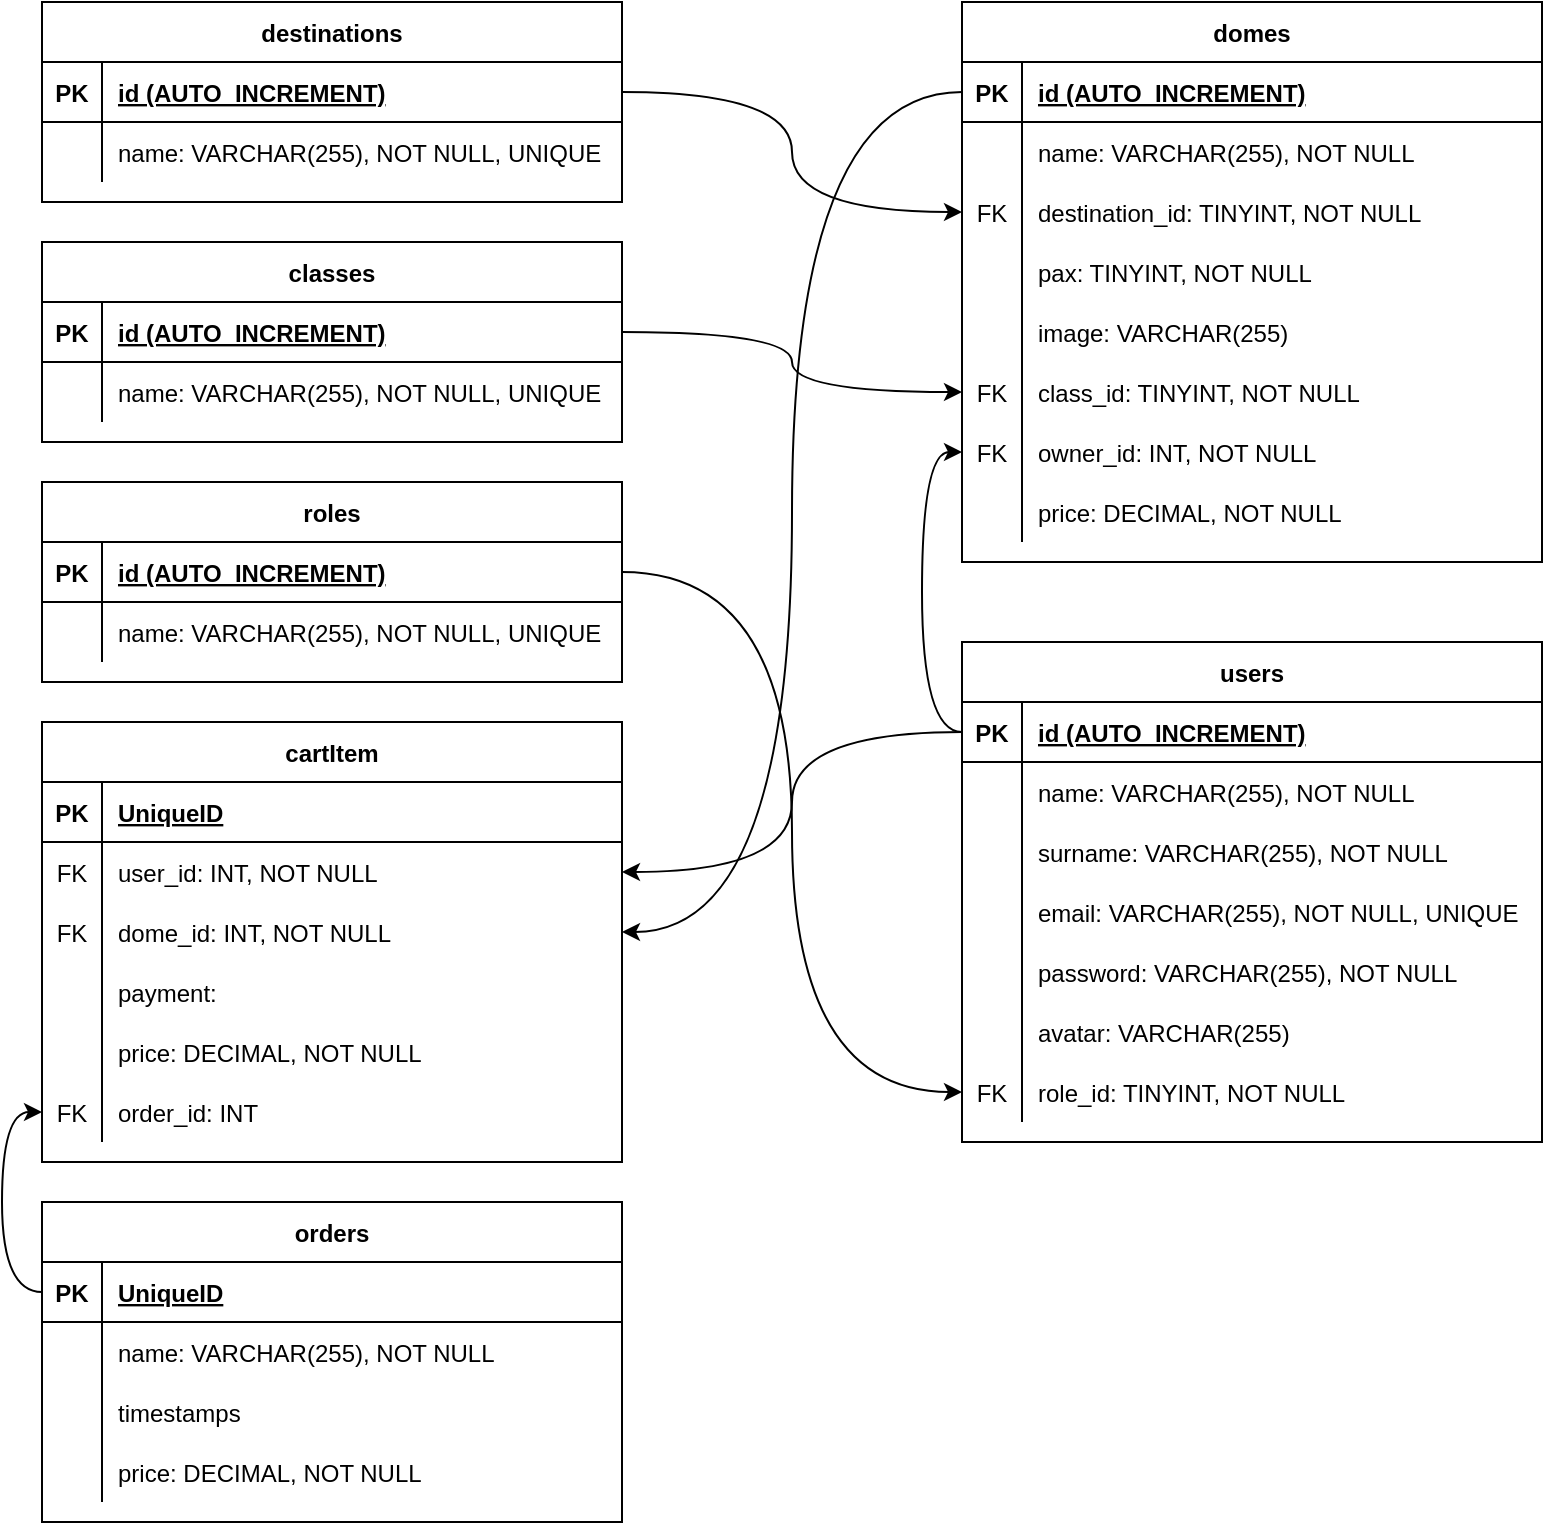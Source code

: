 <mxfile version="14.6.13" type="device"><diagram id="TcmvzcStGI5O2_k3vW2c" name="Page-1"><mxGraphModel dx="784" dy="729" grid="1" gridSize="10" guides="1" tooltips="1" connect="1" arrows="1" fold="1" page="1" pageScale="1" pageWidth="827" pageHeight="1169" math="0" shadow="0"><root><mxCell id="0"/><mxCell id="1" parent="0"/><mxCell id="uoLfPa9O_VtxURIA_sk0-1" value="domes" style="shape=table;startSize=30;container=1;collapsible=1;childLayout=tableLayout;fixedRows=1;rowLines=0;fontStyle=1;align=center;resizeLast=1;" parent="1" vertex="1"><mxGeometry x="500" y="40" width="290" height="280" as="geometry"/></mxCell><mxCell id="uoLfPa9O_VtxURIA_sk0-2" value="" style="shape=partialRectangle;collapsible=0;dropTarget=0;pointerEvents=0;fillColor=none;top=0;left=0;bottom=1;right=0;points=[[0,0.5],[1,0.5]];portConstraint=eastwest;" parent="uoLfPa9O_VtxURIA_sk0-1" vertex="1"><mxGeometry y="30" width="290" height="30" as="geometry"/></mxCell><mxCell id="uoLfPa9O_VtxURIA_sk0-3" value="PK" style="shape=partialRectangle;connectable=0;fillColor=none;top=0;left=0;bottom=0;right=0;fontStyle=1;overflow=hidden;" parent="uoLfPa9O_VtxURIA_sk0-2" vertex="1"><mxGeometry width="30" height="30" as="geometry"/></mxCell><mxCell id="uoLfPa9O_VtxURIA_sk0-4" value="id (AUTO_INCREMENT)" style="shape=partialRectangle;connectable=0;fillColor=none;top=0;left=0;bottom=0;right=0;align=left;spacingLeft=6;fontStyle=5;overflow=hidden;" parent="uoLfPa9O_VtxURIA_sk0-2" vertex="1"><mxGeometry x="30" width="260" height="30" as="geometry"/></mxCell><mxCell id="uoLfPa9O_VtxURIA_sk0-5" value="" style="shape=partialRectangle;collapsible=0;dropTarget=0;pointerEvents=0;fillColor=none;top=0;left=0;bottom=0;right=0;points=[[0,0.5],[1,0.5]];portConstraint=eastwest;" parent="uoLfPa9O_VtxURIA_sk0-1" vertex="1"><mxGeometry y="60" width="290" height="30" as="geometry"/></mxCell><mxCell id="uoLfPa9O_VtxURIA_sk0-6" value="" style="shape=partialRectangle;connectable=0;fillColor=none;top=0;left=0;bottom=0;right=0;editable=1;overflow=hidden;" parent="uoLfPa9O_VtxURIA_sk0-5" vertex="1"><mxGeometry width="30" height="30" as="geometry"/></mxCell><mxCell id="uoLfPa9O_VtxURIA_sk0-7" value="name: VARCHAR(255), NOT NULL" style="shape=partialRectangle;connectable=0;fillColor=none;top=0;left=0;bottom=0;right=0;align=left;spacingLeft=6;overflow=hidden;" parent="uoLfPa9O_VtxURIA_sk0-5" vertex="1"><mxGeometry x="30" width="260" height="30" as="geometry"/></mxCell><mxCell id="uoLfPa9O_VtxURIA_sk0-8" value="" style="shape=partialRectangle;collapsible=0;dropTarget=0;pointerEvents=0;fillColor=none;top=0;left=0;bottom=0;right=0;points=[[0,0.5],[1,0.5]];portConstraint=eastwest;" parent="uoLfPa9O_VtxURIA_sk0-1" vertex="1"><mxGeometry y="90" width="290" height="30" as="geometry"/></mxCell><mxCell id="uoLfPa9O_VtxURIA_sk0-9" value="FK" style="shape=partialRectangle;connectable=0;fillColor=none;top=0;left=0;bottom=0;right=0;editable=1;overflow=hidden;" parent="uoLfPa9O_VtxURIA_sk0-8" vertex="1"><mxGeometry width="30" height="30" as="geometry"/></mxCell><mxCell id="uoLfPa9O_VtxURIA_sk0-10" value="destination_id: TINYINT, NOT NULL" style="shape=partialRectangle;connectable=0;fillColor=none;top=0;left=0;bottom=0;right=0;align=left;spacingLeft=6;overflow=hidden;" parent="uoLfPa9O_VtxURIA_sk0-8" vertex="1"><mxGeometry x="30" width="260" height="30" as="geometry"/></mxCell><mxCell id="uoLfPa9O_VtxURIA_sk0-11" value="" style="shape=partialRectangle;collapsible=0;dropTarget=0;pointerEvents=0;fillColor=none;top=0;left=0;bottom=0;right=0;points=[[0,0.5],[1,0.5]];portConstraint=eastwest;" parent="uoLfPa9O_VtxURIA_sk0-1" vertex="1"><mxGeometry y="120" width="290" height="30" as="geometry"/></mxCell><mxCell id="uoLfPa9O_VtxURIA_sk0-12" value="" style="shape=partialRectangle;connectable=0;fillColor=none;top=0;left=0;bottom=0;right=0;editable=1;overflow=hidden;" parent="uoLfPa9O_VtxURIA_sk0-11" vertex="1"><mxGeometry width="30" height="30" as="geometry"/></mxCell><mxCell id="uoLfPa9O_VtxURIA_sk0-13" value="pax: TINYINT, NOT NULL" style="shape=partialRectangle;connectable=0;fillColor=none;top=0;left=0;bottom=0;right=0;align=left;spacingLeft=6;overflow=hidden;" parent="uoLfPa9O_VtxURIA_sk0-11" vertex="1"><mxGeometry x="30" width="260" height="30" as="geometry"/></mxCell><mxCell id="uoLfPa9O_VtxURIA_sk0-17" style="shape=partialRectangle;collapsible=0;dropTarget=0;pointerEvents=0;fillColor=none;top=0;left=0;bottom=0;right=0;points=[[0,0.5],[1,0.5]];portConstraint=eastwest;" parent="uoLfPa9O_VtxURIA_sk0-1" vertex="1"><mxGeometry y="150" width="290" height="30" as="geometry"/></mxCell><mxCell id="uoLfPa9O_VtxURIA_sk0-18" style="shape=partialRectangle;connectable=0;fillColor=none;top=0;left=0;bottom=0;right=0;editable=1;overflow=hidden;" parent="uoLfPa9O_VtxURIA_sk0-17" vertex="1"><mxGeometry width="30" height="30" as="geometry"/></mxCell><mxCell id="uoLfPa9O_VtxURIA_sk0-19" value="image: VARCHAR(255)" style="shape=partialRectangle;connectable=0;fillColor=none;top=0;left=0;bottom=0;right=0;align=left;spacingLeft=6;overflow=hidden;" parent="uoLfPa9O_VtxURIA_sk0-17" vertex="1"><mxGeometry x="30" width="260" height="30" as="geometry"/></mxCell><mxCell id="uoLfPa9O_VtxURIA_sk0-20" style="shape=partialRectangle;collapsible=0;dropTarget=0;pointerEvents=0;fillColor=none;top=0;left=0;bottom=0;right=0;points=[[0,0.5],[1,0.5]];portConstraint=eastwest;" parent="uoLfPa9O_VtxURIA_sk0-1" vertex="1"><mxGeometry y="180" width="290" height="30" as="geometry"/></mxCell><mxCell id="uoLfPa9O_VtxURIA_sk0-21" value="FK" style="shape=partialRectangle;connectable=0;fillColor=none;top=0;left=0;bottom=0;right=0;editable=1;overflow=hidden;" parent="uoLfPa9O_VtxURIA_sk0-20" vertex="1"><mxGeometry width="30" height="30" as="geometry"/></mxCell><mxCell id="uoLfPa9O_VtxURIA_sk0-22" value="class_id: TINYINT, NOT NULL" style="shape=partialRectangle;connectable=0;fillColor=none;top=0;left=0;bottom=0;right=0;align=left;spacingLeft=6;overflow=hidden;" parent="uoLfPa9O_VtxURIA_sk0-20" vertex="1"><mxGeometry x="30" width="260" height="30" as="geometry"/></mxCell><mxCell id="-NJySSaV3oVf6VOUkVhi-1" style="shape=partialRectangle;collapsible=0;dropTarget=0;pointerEvents=0;fillColor=none;top=0;left=0;bottom=0;right=0;points=[[0,0.5],[1,0.5]];portConstraint=eastwest;" parent="uoLfPa9O_VtxURIA_sk0-1" vertex="1"><mxGeometry y="210" width="290" height="30" as="geometry"/></mxCell><mxCell id="-NJySSaV3oVf6VOUkVhi-2" value="FK" style="shape=partialRectangle;connectable=0;fillColor=none;top=0;left=0;bottom=0;right=0;editable=1;overflow=hidden;" parent="-NJySSaV3oVf6VOUkVhi-1" vertex="1"><mxGeometry width="30" height="30" as="geometry"/></mxCell><mxCell id="-NJySSaV3oVf6VOUkVhi-3" value="owner_id: INT, NOT NULL" style="shape=partialRectangle;connectable=0;fillColor=none;top=0;left=0;bottom=0;right=0;align=left;spacingLeft=6;overflow=hidden;" parent="-NJySSaV3oVf6VOUkVhi-1" vertex="1"><mxGeometry x="30" width="260" height="30" as="geometry"/></mxCell><mxCell id="bfF4r702M4ZsFUcw_B05-1" style="shape=partialRectangle;collapsible=0;dropTarget=0;pointerEvents=0;fillColor=none;top=0;left=0;bottom=0;right=0;points=[[0,0.5],[1,0.5]];portConstraint=eastwest;" parent="uoLfPa9O_VtxURIA_sk0-1" vertex="1"><mxGeometry y="240" width="290" height="30" as="geometry"/></mxCell><mxCell id="bfF4r702M4ZsFUcw_B05-2" style="shape=partialRectangle;connectable=0;fillColor=none;top=0;left=0;bottom=0;right=0;editable=1;overflow=hidden;" parent="bfF4r702M4ZsFUcw_B05-1" vertex="1"><mxGeometry width="30" height="30" as="geometry"/></mxCell><mxCell id="bfF4r702M4ZsFUcw_B05-3" value="price: DECIMAL, NOT NULL" style="shape=partialRectangle;connectable=0;fillColor=none;top=0;left=0;bottom=0;right=0;align=left;spacingLeft=6;overflow=hidden;" parent="bfF4r702M4ZsFUcw_B05-1" vertex="1"><mxGeometry x="30" width="260" height="30" as="geometry"/></mxCell><mxCell id="uoLfPa9O_VtxURIA_sk0-23" value="destinations" style="shape=table;startSize=30;container=1;collapsible=1;childLayout=tableLayout;fixedRows=1;rowLines=0;fontStyle=1;align=center;resizeLast=1;" parent="1" vertex="1"><mxGeometry x="40" y="40" width="290" height="100" as="geometry"/></mxCell><mxCell id="uoLfPa9O_VtxURIA_sk0-24" value="" style="shape=partialRectangle;collapsible=0;dropTarget=0;pointerEvents=0;fillColor=none;top=0;left=0;bottom=1;right=0;points=[[0,0.5],[1,0.5]];portConstraint=eastwest;" parent="uoLfPa9O_VtxURIA_sk0-23" vertex="1"><mxGeometry y="30" width="290" height="30" as="geometry"/></mxCell><mxCell id="uoLfPa9O_VtxURIA_sk0-25" value="PK" style="shape=partialRectangle;connectable=0;fillColor=none;top=0;left=0;bottom=0;right=0;fontStyle=1;overflow=hidden;" parent="uoLfPa9O_VtxURIA_sk0-24" vertex="1"><mxGeometry width="30" height="30" as="geometry"/></mxCell><mxCell id="uoLfPa9O_VtxURIA_sk0-26" value="id (AUTO_INCREMENT)" style="shape=partialRectangle;connectable=0;fillColor=none;top=0;left=0;bottom=0;right=0;align=left;spacingLeft=6;fontStyle=5;overflow=hidden;" parent="uoLfPa9O_VtxURIA_sk0-24" vertex="1"><mxGeometry x="30" width="260" height="30" as="geometry"/></mxCell><mxCell id="uoLfPa9O_VtxURIA_sk0-27" value="" style="shape=partialRectangle;collapsible=0;dropTarget=0;pointerEvents=0;fillColor=none;top=0;left=0;bottom=0;right=0;points=[[0,0.5],[1,0.5]];portConstraint=eastwest;" parent="uoLfPa9O_VtxURIA_sk0-23" vertex="1"><mxGeometry y="60" width="290" height="30" as="geometry"/></mxCell><mxCell id="uoLfPa9O_VtxURIA_sk0-28" value="" style="shape=partialRectangle;connectable=0;fillColor=none;top=0;left=0;bottom=0;right=0;editable=1;overflow=hidden;" parent="uoLfPa9O_VtxURIA_sk0-27" vertex="1"><mxGeometry width="30" height="30" as="geometry"/></mxCell><mxCell id="uoLfPa9O_VtxURIA_sk0-29" value="name: VARCHAR(255), NOT NULL, UNIQUE" style="shape=partialRectangle;connectable=0;fillColor=none;top=0;left=0;bottom=0;right=0;align=left;spacingLeft=6;overflow=hidden;" parent="uoLfPa9O_VtxURIA_sk0-27" vertex="1"><mxGeometry x="30" width="260" height="30" as="geometry"/></mxCell><mxCell id="uoLfPa9O_VtxURIA_sk0-36" style="edgeStyle=orthogonalEdgeStyle;rounded=0;orthogonalLoop=1;jettySize=auto;html=1;entryX=0;entryY=0.5;entryDx=0;entryDy=0;curved=1;" parent="1" source="uoLfPa9O_VtxURIA_sk0-24" target="uoLfPa9O_VtxURIA_sk0-8" edge="1"><mxGeometry relative="1" as="geometry"/></mxCell><mxCell id="uoLfPa9O_VtxURIA_sk0-37" value="classes" style="shape=table;startSize=30;container=1;collapsible=1;childLayout=tableLayout;fixedRows=1;rowLines=0;fontStyle=1;align=center;resizeLast=1;" parent="1" vertex="1"><mxGeometry x="40" y="160" width="290" height="100" as="geometry"/></mxCell><mxCell id="uoLfPa9O_VtxURIA_sk0-38" value="" style="shape=partialRectangle;collapsible=0;dropTarget=0;pointerEvents=0;fillColor=none;top=0;left=0;bottom=1;right=0;points=[[0,0.5],[1,0.5]];portConstraint=eastwest;" parent="uoLfPa9O_VtxURIA_sk0-37" vertex="1"><mxGeometry y="30" width="290" height="30" as="geometry"/></mxCell><mxCell id="uoLfPa9O_VtxURIA_sk0-39" value="PK" style="shape=partialRectangle;connectable=0;fillColor=none;top=0;left=0;bottom=0;right=0;fontStyle=1;overflow=hidden;" parent="uoLfPa9O_VtxURIA_sk0-38" vertex="1"><mxGeometry width="30" height="30" as="geometry"/></mxCell><mxCell id="uoLfPa9O_VtxURIA_sk0-40" value="id (AUTO_INCREMENT)" style="shape=partialRectangle;connectable=0;fillColor=none;top=0;left=0;bottom=0;right=0;align=left;spacingLeft=6;fontStyle=5;overflow=hidden;" parent="uoLfPa9O_VtxURIA_sk0-38" vertex="1"><mxGeometry x="30" width="260" height="30" as="geometry"/></mxCell><mxCell id="uoLfPa9O_VtxURIA_sk0-41" value="" style="shape=partialRectangle;collapsible=0;dropTarget=0;pointerEvents=0;fillColor=none;top=0;left=0;bottom=0;right=0;points=[[0,0.5],[1,0.5]];portConstraint=eastwest;" parent="uoLfPa9O_VtxURIA_sk0-37" vertex="1"><mxGeometry y="60" width="290" height="30" as="geometry"/></mxCell><mxCell id="uoLfPa9O_VtxURIA_sk0-42" value="" style="shape=partialRectangle;connectable=0;fillColor=none;top=0;left=0;bottom=0;right=0;editable=1;overflow=hidden;" parent="uoLfPa9O_VtxURIA_sk0-41" vertex="1"><mxGeometry width="30" height="30" as="geometry"/></mxCell><mxCell id="uoLfPa9O_VtxURIA_sk0-43" value="name: VARCHAR(255), NOT NULL, UNIQUE" style="shape=partialRectangle;connectable=0;fillColor=none;top=0;left=0;bottom=0;right=0;align=left;spacingLeft=6;overflow=hidden;" parent="uoLfPa9O_VtxURIA_sk0-41" vertex="1"><mxGeometry x="30" width="260" height="30" as="geometry"/></mxCell><mxCell id="uoLfPa9O_VtxURIA_sk0-50" style="edgeStyle=orthogonalEdgeStyle;rounded=0;orthogonalLoop=1;jettySize=auto;html=1;exitX=1;exitY=0.5;exitDx=0;exitDy=0;curved=1;" parent="1" source="uoLfPa9O_VtxURIA_sk0-38" target="uoLfPa9O_VtxURIA_sk0-20" edge="1"><mxGeometry relative="1" as="geometry"/></mxCell><mxCell id="uoLfPa9O_VtxURIA_sk0-54" value="users" style="shape=table;startSize=30;container=1;collapsible=1;childLayout=tableLayout;fixedRows=1;rowLines=0;fontStyle=1;align=center;resizeLast=1;" parent="1" vertex="1"><mxGeometry x="500" y="360" width="290" height="250" as="geometry"/></mxCell><mxCell id="uoLfPa9O_VtxURIA_sk0-55" value="" style="shape=partialRectangle;collapsible=0;dropTarget=0;pointerEvents=0;fillColor=none;top=0;left=0;bottom=1;right=0;points=[[0,0.5],[1,0.5]];portConstraint=eastwest;" parent="uoLfPa9O_VtxURIA_sk0-54" vertex="1"><mxGeometry y="30" width="290" height="30" as="geometry"/></mxCell><mxCell id="uoLfPa9O_VtxURIA_sk0-56" value="PK" style="shape=partialRectangle;connectable=0;fillColor=none;top=0;left=0;bottom=0;right=0;fontStyle=1;overflow=hidden;" parent="uoLfPa9O_VtxURIA_sk0-55" vertex="1"><mxGeometry width="30" height="30" as="geometry"/></mxCell><mxCell id="uoLfPa9O_VtxURIA_sk0-57" value="id (AUTO_INCREMENT)" style="shape=partialRectangle;connectable=0;fillColor=none;top=0;left=0;bottom=0;right=0;align=left;spacingLeft=6;fontStyle=5;overflow=hidden;" parent="uoLfPa9O_VtxURIA_sk0-55" vertex="1"><mxGeometry x="30" width="260" height="30" as="geometry"/></mxCell><mxCell id="uoLfPa9O_VtxURIA_sk0-58" value="" style="shape=partialRectangle;collapsible=0;dropTarget=0;pointerEvents=0;fillColor=none;top=0;left=0;bottom=0;right=0;points=[[0,0.5],[1,0.5]];portConstraint=eastwest;" parent="uoLfPa9O_VtxURIA_sk0-54" vertex="1"><mxGeometry y="60" width="290" height="30" as="geometry"/></mxCell><mxCell id="uoLfPa9O_VtxURIA_sk0-59" value="" style="shape=partialRectangle;connectable=0;fillColor=none;top=0;left=0;bottom=0;right=0;editable=1;overflow=hidden;" parent="uoLfPa9O_VtxURIA_sk0-58" vertex="1"><mxGeometry width="30" height="30" as="geometry"/></mxCell><mxCell id="uoLfPa9O_VtxURIA_sk0-60" value="name: VARCHAR(255), NOT NULL" style="shape=partialRectangle;connectable=0;fillColor=none;top=0;left=0;bottom=0;right=0;align=left;spacingLeft=6;overflow=hidden;" parent="uoLfPa9O_VtxURIA_sk0-58" vertex="1"><mxGeometry x="30" width="260" height="30" as="geometry"/></mxCell><mxCell id="uoLfPa9O_VtxURIA_sk0-61" value="" style="shape=partialRectangle;collapsible=0;dropTarget=0;pointerEvents=0;fillColor=none;top=0;left=0;bottom=0;right=0;points=[[0,0.5],[1,0.5]];portConstraint=eastwest;" parent="uoLfPa9O_VtxURIA_sk0-54" vertex="1"><mxGeometry y="90" width="290" height="30" as="geometry"/></mxCell><mxCell id="uoLfPa9O_VtxURIA_sk0-62" value="" style="shape=partialRectangle;connectable=0;fillColor=none;top=0;left=0;bottom=0;right=0;editable=1;overflow=hidden;" parent="uoLfPa9O_VtxURIA_sk0-61" vertex="1"><mxGeometry width="30" height="30" as="geometry"/></mxCell><mxCell id="uoLfPa9O_VtxURIA_sk0-63" value="surname: VARCHAR(255), NOT NULL" style="shape=partialRectangle;connectable=0;fillColor=none;top=0;left=0;bottom=0;right=0;align=left;spacingLeft=6;overflow=hidden;" parent="uoLfPa9O_VtxURIA_sk0-61" vertex="1"><mxGeometry x="30" width="260" height="30" as="geometry"/></mxCell><mxCell id="uoLfPa9O_VtxURIA_sk0-64" value="" style="shape=partialRectangle;collapsible=0;dropTarget=0;pointerEvents=0;fillColor=none;top=0;left=0;bottom=0;right=0;points=[[0,0.5],[1,0.5]];portConstraint=eastwest;" parent="uoLfPa9O_VtxURIA_sk0-54" vertex="1"><mxGeometry y="120" width="290" height="30" as="geometry"/></mxCell><mxCell id="uoLfPa9O_VtxURIA_sk0-65" value="" style="shape=partialRectangle;connectable=0;fillColor=none;top=0;left=0;bottom=0;right=0;editable=1;overflow=hidden;" parent="uoLfPa9O_VtxURIA_sk0-64" vertex="1"><mxGeometry width="30" height="30" as="geometry"/></mxCell><mxCell id="uoLfPa9O_VtxURIA_sk0-66" value="email: VARCHAR(255), NOT NULL, UNIQUE" style="shape=partialRectangle;connectable=0;fillColor=none;top=0;left=0;bottom=0;right=0;align=left;spacingLeft=6;overflow=hidden;" parent="uoLfPa9O_VtxURIA_sk0-64" vertex="1"><mxGeometry x="30" width="260" height="30" as="geometry"/></mxCell><mxCell id="uoLfPa9O_VtxURIA_sk0-67" style="shape=partialRectangle;collapsible=0;dropTarget=0;pointerEvents=0;fillColor=none;top=0;left=0;bottom=0;right=0;points=[[0,0.5],[1,0.5]];portConstraint=eastwest;" parent="uoLfPa9O_VtxURIA_sk0-54" vertex="1"><mxGeometry y="150" width="290" height="30" as="geometry"/></mxCell><mxCell id="uoLfPa9O_VtxURIA_sk0-68" style="shape=partialRectangle;connectable=0;fillColor=none;top=0;left=0;bottom=0;right=0;editable=1;overflow=hidden;" parent="uoLfPa9O_VtxURIA_sk0-67" vertex="1"><mxGeometry width="30" height="30" as="geometry"/></mxCell><mxCell id="uoLfPa9O_VtxURIA_sk0-69" value="password: VARCHAR(255), NOT NULL" style="shape=partialRectangle;connectable=0;fillColor=none;top=0;left=0;bottom=0;right=0;align=left;spacingLeft=6;overflow=hidden;" parent="uoLfPa9O_VtxURIA_sk0-67" vertex="1"><mxGeometry x="30" width="260" height="30" as="geometry"/></mxCell><mxCell id="uoLfPa9O_VtxURIA_sk0-70" style="shape=partialRectangle;collapsible=0;dropTarget=0;pointerEvents=0;fillColor=none;top=0;left=0;bottom=0;right=0;points=[[0,0.5],[1,0.5]];portConstraint=eastwest;" parent="uoLfPa9O_VtxURIA_sk0-54" vertex="1"><mxGeometry y="180" width="290" height="30" as="geometry"/></mxCell><mxCell id="uoLfPa9O_VtxURIA_sk0-71" style="shape=partialRectangle;connectable=0;fillColor=none;top=0;left=0;bottom=0;right=0;editable=1;overflow=hidden;" parent="uoLfPa9O_VtxURIA_sk0-70" vertex="1"><mxGeometry width="30" height="30" as="geometry"/></mxCell><mxCell id="uoLfPa9O_VtxURIA_sk0-72" value="avatar: VARCHAR(255)" style="shape=partialRectangle;connectable=0;fillColor=none;top=0;left=0;bottom=0;right=0;align=left;spacingLeft=6;overflow=hidden;" parent="uoLfPa9O_VtxURIA_sk0-70" vertex="1"><mxGeometry x="30" width="260" height="30" as="geometry"/></mxCell><mxCell id="-NJySSaV3oVf6VOUkVhi-4" style="shape=partialRectangle;collapsible=0;dropTarget=0;pointerEvents=0;fillColor=none;top=0;left=0;bottom=0;right=0;points=[[0,0.5],[1,0.5]];portConstraint=eastwest;" parent="uoLfPa9O_VtxURIA_sk0-54" vertex="1"><mxGeometry y="210" width="290" height="30" as="geometry"/></mxCell><mxCell id="-NJySSaV3oVf6VOUkVhi-5" value="FK" style="shape=partialRectangle;connectable=0;fillColor=none;top=0;left=0;bottom=0;right=0;editable=1;overflow=hidden;" parent="-NJySSaV3oVf6VOUkVhi-4" vertex="1"><mxGeometry width="30" height="30" as="geometry"/></mxCell><mxCell id="-NJySSaV3oVf6VOUkVhi-6" value="role_id: TINYINT, NOT NULL" style="shape=partialRectangle;connectable=0;fillColor=none;top=0;left=0;bottom=0;right=0;align=left;spacingLeft=6;overflow=hidden;" parent="-NJySSaV3oVf6VOUkVhi-4" vertex="1"><mxGeometry x="30" width="260" height="30" as="geometry"/></mxCell><mxCell id="-NJySSaV3oVf6VOUkVhi-7" value="roles" style="shape=table;startSize=30;container=1;collapsible=1;childLayout=tableLayout;fixedRows=1;rowLines=0;fontStyle=1;align=center;resizeLast=1;" parent="1" vertex="1"><mxGeometry x="40" y="280" width="290" height="100" as="geometry"/></mxCell><mxCell id="-NJySSaV3oVf6VOUkVhi-8" value="" style="shape=partialRectangle;collapsible=0;dropTarget=0;pointerEvents=0;fillColor=none;top=0;left=0;bottom=1;right=0;points=[[0,0.5],[1,0.5]];portConstraint=eastwest;" parent="-NJySSaV3oVf6VOUkVhi-7" vertex="1"><mxGeometry y="30" width="290" height="30" as="geometry"/></mxCell><mxCell id="-NJySSaV3oVf6VOUkVhi-9" value="PK" style="shape=partialRectangle;connectable=0;fillColor=none;top=0;left=0;bottom=0;right=0;fontStyle=1;overflow=hidden;" parent="-NJySSaV3oVf6VOUkVhi-8" vertex="1"><mxGeometry width="30" height="30" as="geometry"/></mxCell><mxCell id="-NJySSaV3oVf6VOUkVhi-10" value="id (AUTO_INCREMENT)" style="shape=partialRectangle;connectable=0;fillColor=none;top=0;left=0;bottom=0;right=0;align=left;spacingLeft=6;fontStyle=5;overflow=hidden;" parent="-NJySSaV3oVf6VOUkVhi-8" vertex="1"><mxGeometry x="30" width="260" height="30" as="geometry"/></mxCell><mxCell id="-NJySSaV3oVf6VOUkVhi-11" value="" style="shape=partialRectangle;collapsible=0;dropTarget=0;pointerEvents=0;fillColor=none;top=0;left=0;bottom=0;right=0;points=[[0,0.5],[1,0.5]];portConstraint=eastwest;" parent="-NJySSaV3oVf6VOUkVhi-7" vertex="1"><mxGeometry y="60" width="290" height="30" as="geometry"/></mxCell><mxCell id="-NJySSaV3oVf6VOUkVhi-12" value="" style="shape=partialRectangle;connectable=0;fillColor=none;top=0;left=0;bottom=0;right=0;editable=1;overflow=hidden;" parent="-NJySSaV3oVf6VOUkVhi-11" vertex="1"><mxGeometry width="30" height="30" as="geometry"/></mxCell><mxCell id="-NJySSaV3oVf6VOUkVhi-13" value="name: VARCHAR(255), NOT NULL, UNIQUE" style="shape=partialRectangle;connectable=0;fillColor=none;top=0;left=0;bottom=0;right=0;align=left;spacingLeft=6;overflow=hidden;" parent="-NJySSaV3oVf6VOUkVhi-11" vertex="1"><mxGeometry x="30" width="260" height="30" as="geometry"/></mxCell><mxCell id="-NJySSaV3oVf6VOUkVhi-14" style="edgeStyle=orthogonalEdgeStyle;rounded=0;orthogonalLoop=1;jettySize=auto;html=1;entryX=0;entryY=0.5;entryDx=0;entryDy=0;curved=1;" parent="1" source="uoLfPa9O_VtxURIA_sk0-55" target="-NJySSaV3oVf6VOUkVhi-1" edge="1"><mxGeometry relative="1" as="geometry"/></mxCell><mxCell id="-NJySSaV3oVf6VOUkVhi-15" style="edgeStyle=orthogonalEdgeStyle;rounded=0;orthogonalLoop=1;jettySize=auto;html=1;entryX=0;entryY=0.5;entryDx=0;entryDy=0;curved=1;" parent="1" source="-NJySSaV3oVf6VOUkVhi-8" target="-NJySSaV3oVf6VOUkVhi-4" edge="1"><mxGeometry relative="1" as="geometry"/></mxCell><mxCell id="Hz_jsm2GqjtzGXJ7_exn-1" value="cartItem" style="shape=table;startSize=30;container=1;collapsible=1;childLayout=tableLayout;fixedRows=1;rowLines=0;fontStyle=1;align=center;resizeLast=1;" vertex="1" parent="1"><mxGeometry x="40" y="400" width="290" height="220" as="geometry"/></mxCell><mxCell id="Hz_jsm2GqjtzGXJ7_exn-2" value="" style="shape=partialRectangle;collapsible=0;dropTarget=0;pointerEvents=0;fillColor=none;top=0;left=0;bottom=1;right=0;points=[[0,0.5],[1,0.5]];portConstraint=eastwest;" vertex="1" parent="Hz_jsm2GqjtzGXJ7_exn-1"><mxGeometry y="30" width="290" height="30" as="geometry"/></mxCell><mxCell id="Hz_jsm2GqjtzGXJ7_exn-3" value="PK" style="shape=partialRectangle;connectable=0;fillColor=none;top=0;left=0;bottom=0;right=0;fontStyle=1;overflow=hidden;" vertex="1" parent="Hz_jsm2GqjtzGXJ7_exn-2"><mxGeometry width="30" height="30" as="geometry"/></mxCell><mxCell id="Hz_jsm2GqjtzGXJ7_exn-4" value="UniqueID" style="shape=partialRectangle;connectable=0;fillColor=none;top=0;left=0;bottom=0;right=0;align=left;spacingLeft=6;fontStyle=5;overflow=hidden;" vertex="1" parent="Hz_jsm2GqjtzGXJ7_exn-2"><mxGeometry x="30" width="260" height="30" as="geometry"/></mxCell><mxCell id="Hz_jsm2GqjtzGXJ7_exn-5" value="" style="shape=partialRectangle;collapsible=0;dropTarget=0;pointerEvents=0;fillColor=none;top=0;left=0;bottom=0;right=0;points=[[0,0.5],[1,0.5]];portConstraint=eastwest;" vertex="1" parent="Hz_jsm2GqjtzGXJ7_exn-1"><mxGeometry y="60" width="290" height="30" as="geometry"/></mxCell><mxCell id="Hz_jsm2GqjtzGXJ7_exn-6" value="FK" style="shape=partialRectangle;connectable=0;fillColor=none;top=0;left=0;bottom=0;right=0;editable=1;overflow=hidden;" vertex="1" parent="Hz_jsm2GqjtzGXJ7_exn-5"><mxGeometry width="30" height="30" as="geometry"/></mxCell><mxCell id="Hz_jsm2GqjtzGXJ7_exn-7" value="user_id: INT, NOT NULL" style="shape=partialRectangle;connectable=0;fillColor=none;top=0;left=0;bottom=0;right=0;align=left;spacingLeft=6;overflow=hidden;" vertex="1" parent="Hz_jsm2GqjtzGXJ7_exn-5"><mxGeometry x="30" width="260" height="30" as="geometry"/></mxCell><mxCell id="Hz_jsm2GqjtzGXJ7_exn-11" value="" style="shape=partialRectangle;collapsible=0;dropTarget=0;pointerEvents=0;fillColor=none;top=0;left=0;bottom=0;right=0;points=[[0,0.5],[1,0.5]];portConstraint=eastwest;" vertex="1" parent="Hz_jsm2GqjtzGXJ7_exn-1"><mxGeometry y="90" width="290" height="30" as="geometry"/></mxCell><mxCell id="Hz_jsm2GqjtzGXJ7_exn-12" value="FK" style="shape=partialRectangle;connectable=0;fillColor=none;top=0;left=0;bottom=0;right=0;editable=1;overflow=hidden;" vertex="1" parent="Hz_jsm2GqjtzGXJ7_exn-11"><mxGeometry width="30" height="30" as="geometry"/></mxCell><mxCell id="Hz_jsm2GqjtzGXJ7_exn-13" value="dome_id: INT, NOT NULL" style="shape=partialRectangle;connectable=0;fillColor=none;top=0;left=0;bottom=0;right=0;align=left;spacingLeft=6;overflow=hidden;" vertex="1" parent="Hz_jsm2GqjtzGXJ7_exn-11"><mxGeometry x="30" width="260" height="30" as="geometry"/></mxCell><mxCell id="Hz_jsm2GqjtzGXJ7_exn-16" style="shape=partialRectangle;collapsible=0;dropTarget=0;pointerEvents=0;fillColor=none;top=0;left=0;bottom=0;right=0;points=[[0,0.5],[1,0.5]];portConstraint=eastwest;" vertex="1" parent="Hz_jsm2GqjtzGXJ7_exn-1"><mxGeometry y="120" width="290" height="30" as="geometry"/></mxCell><mxCell id="Hz_jsm2GqjtzGXJ7_exn-17" style="shape=partialRectangle;connectable=0;fillColor=none;top=0;left=0;bottom=0;right=0;editable=1;overflow=hidden;" vertex="1" parent="Hz_jsm2GqjtzGXJ7_exn-16"><mxGeometry width="30" height="30" as="geometry"/></mxCell><mxCell id="Hz_jsm2GqjtzGXJ7_exn-18" value="payment: " style="shape=partialRectangle;connectable=0;fillColor=none;top=0;left=0;bottom=0;right=0;align=left;spacingLeft=6;overflow=hidden;" vertex="1" parent="Hz_jsm2GqjtzGXJ7_exn-16"><mxGeometry x="30" width="260" height="30" as="geometry"/></mxCell><mxCell id="Hz_jsm2GqjtzGXJ7_exn-19" style="shape=partialRectangle;collapsible=0;dropTarget=0;pointerEvents=0;fillColor=none;top=0;left=0;bottom=0;right=0;points=[[0,0.5],[1,0.5]];portConstraint=eastwest;" vertex="1" parent="Hz_jsm2GqjtzGXJ7_exn-1"><mxGeometry y="150" width="290" height="30" as="geometry"/></mxCell><mxCell id="Hz_jsm2GqjtzGXJ7_exn-20" style="shape=partialRectangle;connectable=0;fillColor=none;top=0;left=0;bottom=0;right=0;editable=1;overflow=hidden;" vertex="1" parent="Hz_jsm2GqjtzGXJ7_exn-19"><mxGeometry width="30" height="30" as="geometry"/></mxCell><mxCell id="Hz_jsm2GqjtzGXJ7_exn-21" value="price: DECIMAL, NOT NULL" style="shape=partialRectangle;connectable=0;fillColor=none;top=0;left=0;bottom=0;right=0;align=left;spacingLeft=6;overflow=hidden;" vertex="1" parent="Hz_jsm2GqjtzGXJ7_exn-19"><mxGeometry x="30" width="260" height="30" as="geometry"/></mxCell><mxCell id="Hz_jsm2GqjtzGXJ7_exn-22" style="shape=partialRectangle;collapsible=0;dropTarget=0;pointerEvents=0;fillColor=none;top=0;left=0;bottom=0;right=0;points=[[0,0.5],[1,0.5]];portConstraint=eastwest;" vertex="1" parent="Hz_jsm2GqjtzGXJ7_exn-1"><mxGeometry y="180" width="290" height="30" as="geometry"/></mxCell><mxCell id="Hz_jsm2GqjtzGXJ7_exn-23" value="FK" style="shape=partialRectangle;connectable=0;fillColor=none;top=0;left=0;bottom=0;right=0;editable=1;overflow=hidden;" vertex="1" parent="Hz_jsm2GqjtzGXJ7_exn-22"><mxGeometry width="30" height="30" as="geometry"/></mxCell><mxCell id="Hz_jsm2GqjtzGXJ7_exn-24" value="order_id: INT" style="shape=partialRectangle;connectable=0;fillColor=none;top=0;left=0;bottom=0;right=0;align=left;spacingLeft=6;overflow=hidden;" vertex="1" parent="Hz_jsm2GqjtzGXJ7_exn-22"><mxGeometry x="30" width="260" height="30" as="geometry"/></mxCell><mxCell id="Hz_jsm2GqjtzGXJ7_exn-14" style="edgeStyle=orthogonalEdgeStyle;rounded=0;orthogonalLoop=1;jettySize=auto;html=1;entryX=1;entryY=0.5;entryDx=0;entryDy=0;curved=1;" edge="1" parent="1" source="uoLfPa9O_VtxURIA_sk0-55" target="Hz_jsm2GqjtzGXJ7_exn-5"><mxGeometry relative="1" as="geometry"/></mxCell><mxCell id="Hz_jsm2GqjtzGXJ7_exn-15" style="edgeStyle=orthogonalEdgeStyle;rounded=0;orthogonalLoop=1;jettySize=auto;html=1;entryX=1;entryY=0.5;entryDx=0;entryDy=0;curved=1;" edge="1" parent="1" source="uoLfPa9O_VtxURIA_sk0-2" target="Hz_jsm2GqjtzGXJ7_exn-11"><mxGeometry relative="1" as="geometry"/></mxCell><mxCell id="Hz_jsm2GqjtzGXJ7_exn-25" value="orders" style="shape=table;startSize=30;container=1;collapsible=1;childLayout=tableLayout;fixedRows=1;rowLines=0;fontStyle=1;align=center;resizeLast=1;" vertex="1" parent="1"><mxGeometry x="40" y="640" width="290" height="160" as="geometry"/></mxCell><mxCell id="Hz_jsm2GqjtzGXJ7_exn-26" value="" style="shape=partialRectangle;collapsible=0;dropTarget=0;pointerEvents=0;fillColor=none;top=0;left=0;bottom=1;right=0;points=[[0,0.5],[1,0.5]];portConstraint=eastwest;" vertex="1" parent="Hz_jsm2GqjtzGXJ7_exn-25"><mxGeometry y="30" width="290" height="30" as="geometry"/></mxCell><mxCell id="Hz_jsm2GqjtzGXJ7_exn-27" value="PK" style="shape=partialRectangle;connectable=0;fillColor=none;top=0;left=0;bottom=0;right=0;fontStyle=1;overflow=hidden;" vertex="1" parent="Hz_jsm2GqjtzGXJ7_exn-26"><mxGeometry width="30" height="30" as="geometry"/></mxCell><mxCell id="Hz_jsm2GqjtzGXJ7_exn-28" value="UniqueID" style="shape=partialRectangle;connectable=0;fillColor=none;top=0;left=0;bottom=0;right=0;align=left;spacingLeft=6;fontStyle=5;overflow=hidden;" vertex="1" parent="Hz_jsm2GqjtzGXJ7_exn-26"><mxGeometry x="30" width="260" height="30" as="geometry"/></mxCell><mxCell id="Hz_jsm2GqjtzGXJ7_exn-29" value="" style="shape=partialRectangle;collapsible=0;dropTarget=0;pointerEvents=0;fillColor=none;top=0;left=0;bottom=0;right=0;points=[[0,0.5],[1,0.5]];portConstraint=eastwest;" vertex="1" parent="Hz_jsm2GqjtzGXJ7_exn-25"><mxGeometry y="60" width="290" height="30" as="geometry"/></mxCell><mxCell id="Hz_jsm2GqjtzGXJ7_exn-30" value="" style="shape=partialRectangle;connectable=0;fillColor=none;top=0;left=0;bottom=0;right=0;editable=1;overflow=hidden;" vertex="1" parent="Hz_jsm2GqjtzGXJ7_exn-29"><mxGeometry width="30" height="30" as="geometry"/></mxCell><mxCell id="Hz_jsm2GqjtzGXJ7_exn-31" value="name: VARCHAR(255), NOT NULL" style="shape=partialRectangle;connectable=0;fillColor=none;top=0;left=0;bottom=0;right=0;align=left;spacingLeft=6;overflow=hidden;" vertex="1" parent="Hz_jsm2GqjtzGXJ7_exn-29"><mxGeometry x="30" width="260" height="30" as="geometry"/></mxCell><mxCell id="Hz_jsm2GqjtzGXJ7_exn-32" value="" style="shape=partialRectangle;collapsible=0;dropTarget=0;pointerEvents=0;fillColor=none;top=0;left=0;bottom=0;right=0;points=[[0,0.5],[1,0.5]];portConstraint=eastwest;" vertex="1" parent="Hz_jsm2GqjtzGXJ7_exn-25"><mxGeometry y="90" width="290" height="30" as="geometry"/></mxCell><mxCell id="Hz_jsm2GqjtzGXJ7_exn-33" value="" style="shape=partialRectangle;connectable=0;fillColor=none;top=0;left=0;bottom=0;right=0;editable=1;overflow=hidden;" vertex="1" parent="Hz_jsm2GqjtzGXJ7_exn-32"><mxGeometry width="30" height="30" as="geometry"/></mxCell><mxCell id="Hz_jsm2GqjtzGXJ7_exn-34" value="timestamps" style="shape=partialRectangle;connectable=0;fillColor=none;top=0;left=0;bottom=0;right=0;align=left;spacingLeft=6;overflow=hidden;" vertex="1" parent="Hz_jsm2GqjtzGXJ7_exn-32"><mxGeometry x="30" width="260" height="30" as="geometry"/></mxCell><mxCell id="Hz_jsm2GqjtzGXJ7_exn-39" style="shape=partialRectangle;collapsible=0;dropTarget=0;pointerEvents=0;fillColor=none;top=0;left=0;bottom=0;right=0;points=[[0,0.5],[1,0.5]];portConstraint=eastwest;" vertex="1" parent="Hz_jsm2GqjtzGXJ7_exn-25"><mxGeometry y="120" width="290" height="30" as="geometry"/></mxCell><mxCell id="Hz_jsm2GqjtzGXJ7_exn-40" style="shape=partialRectangle;connectable=0;fillColor=none;top=0;left=0;bottom=0;right=0;editable=1;overflow=hidden;" vertex="1" parent="Hz_jsm2GqjtzGXJ7_exn-39"><mxGeometry width="30" height="30" as="geometry"/></mxCell><mxCell id="Hz_jsm2GqjtzGXJ7_exn-41" value="price: DECIMAL, NOT NULL" style="shape=partialRectangle;connectable=0;fillColor=none;top=0;left=0;bottom=0;right=0;align=left;spacingLeft=6;overflow=hidden;" vertex="1" parent="Hz_jsm2GqjtzGXJ7_exn-39"><mxGeometry x="30" width="260" height="30" as="geometry"/></mxCell><mxCell id="Hz_jsm2GqjtzGXJ7_exn-38" style="edgeStyle=orthogonalEdgeStyle;curved=1;rounded=0;orthogonalLoop=1;jettySize=auto;html=1;entryX=0;entryY=0.5;entryDx=0;entryDy=0;" edge="1" parent="1" source="Hz_jsm2GqjtzGXJ7_exn-26" target="Hz_jsm2GqjtzGXJ7_exn-22"><mxGeometry relative="1" as="geometry"/></mxCell></root></mxGraphModel></diagram></mxfile>